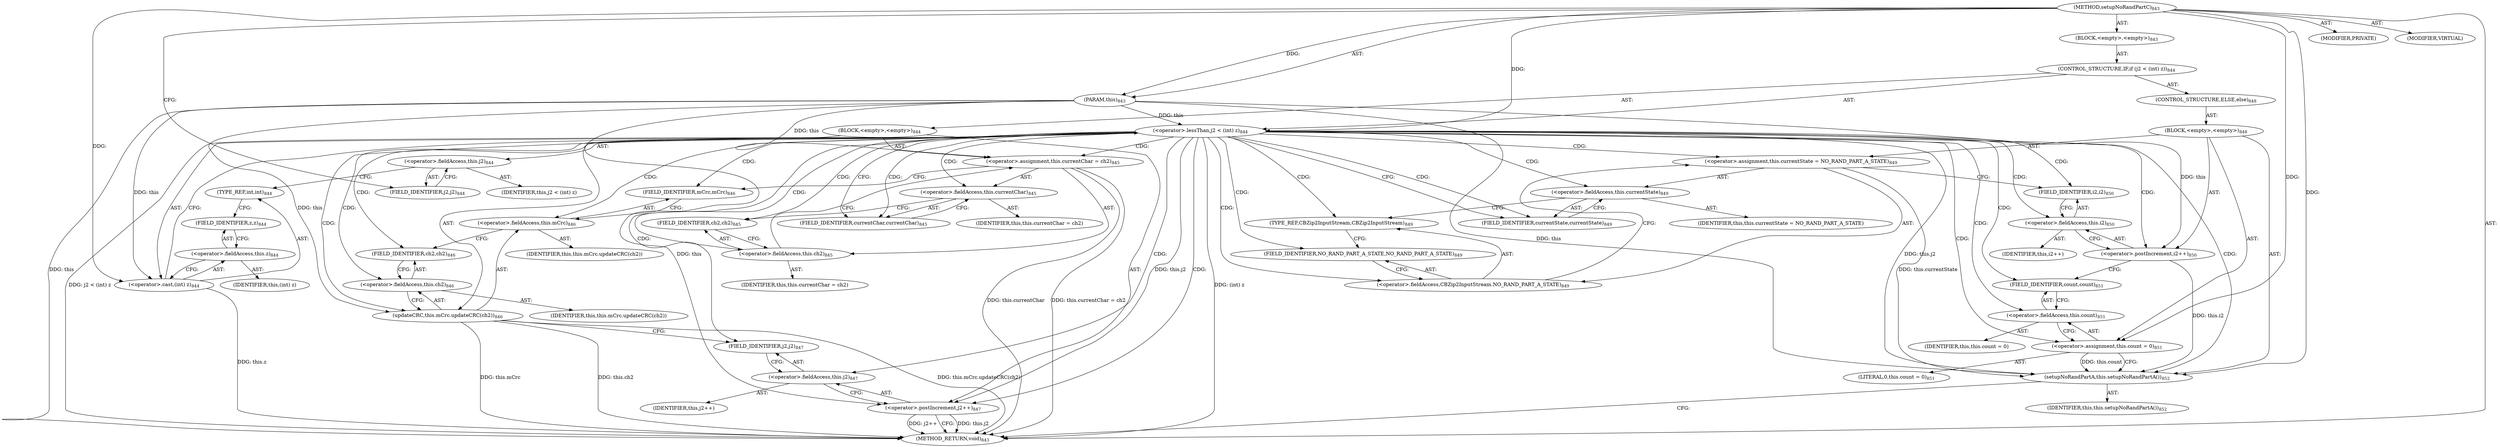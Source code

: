 digraph "setupNoRandPartC" {  
"111669149726" [label = <(METHOD,setupNoRandPartC)<SUB>843</SUB>> ]
"115964117009" [label = <(PARAM,this)<SUB>843</SUB>> ]
"25769803926" [label = <(BLOCK,&lt;empty&gt;,&lt;empty&gt;)<SUB>843</SUB>> ]
"47244640373" [label = <(CONTROL_STRUCTURE,IF,if (j2 &lt; (int) z))<SUB>844</SUB>> ]
"30064772061" [label = <(&lt;operator&gt;.lessThan,j2 &lt; (int) z)<SUB>844</SUB>> ]
"30064772062" [label = <(&lt;operator&gt;.fieldAccess,this.j2)<SUB>844</SUB>> ]
"68719477486" [label = <(IDENTIFIER,this,j2 &lt; (int) z)> ]
"55834575118" [label = <(FIELD_IDENTIFIER,j2,j2)<SUB>844</SUB>> ]
"30064772063" [label = <(&lt;operator&gt;.cast,(int) z)<SUB>844</SUB>> ]
"180388626465" [label = <(TYPE_REF,int,int)<SUB>844</SUB>> ]
"30064772064" [label = <(&lt;operator&gt;.fieldAccess,this.z)<SUB>844</SUB>> ]
"68719477487" [label = <(IDENTIFIER,this,(int) z)> ]
"55834575119" [label = <(FIELD_IDENTIFIER,z,z)<SUB>844</SUB>> ]
"25769803927" [label = <(BLOCK,&lt;empty&gt;,&lt;empty&gt;)<SUB>844</SUB>> ]
"30064772065" [label = <(&lt;operator&gt;.assignment,this.currentChar = ch2)<SUB>845</SUB>> ]
"30064772066" [label = <(&lt;operator&gt;.fieldAccess,this.currentChar)<SUB>845</SUB>> ]
"68719477488" [label = <(IDENTIFIER,this,this.currentChar = ch2)> ]
"55834575120" [label = <(FIELD_IDENTIFIER,currentChar,currentChar)<SUB>845</SUB>> ]
"30064772067" [label = <(&lt;operator&gt;.fieldAccess,this.ch2)<SUB>845</SUB>> ]
"68719477489" [label = <(IDENTIFIER,this,this.currentChar = ch2)> ]
"55834575121" [label = <(FIELD_IDENTIFIER,ch2,ch2)<SUB>845</SUB>> ]
"30064772068" [label = <(updateCRC,this.mCrc.updateCRC(ch2))<SUB>846</SUB>> ]
"30064772069" [label = <(&lt;operator&gt;.fieldAccess,this.mCrc)<SUB>846</SUB>> ]
"68719477490" [label = <(IDENTIFIER,this,this.mCrc.updateCRC(ch2))> ]
"55834575122" [label = <(FIELD_IDENTIFIER,mCrc,mCrc)<SUB>846</SUB>> ]
"30064772070" [label = <(&lt;operator&gt;.fieldAccess,this.ch2)<SUB>846</SUB>> ]
"68719477491" [label = <(IDENTIFIER,this,this.mCrc.updateCRC(ch2))> ]
"55834575123" [label = <(FIELD_IDENTIFIER,ch2,ch2)<SUB>846</SUB>> ]
"30064772071" [label = <(&lt;operator&gt;.postIncrement,j2++)<SUB>847</SUB>> ]
"30064772072" [label = <(&lt;operator&gt;.fieldAccess,this.j2)<SUB>847</SUB>> ]
"68719477492" [label = <(IDENTIFIER,this,j2++)> ]
"55834575124" [label = <(FIELD_IDENTIFIER,j2,j2)<SUB>847</SUB>> ]
"47244640374" [label = <(CONTROL_STRUCTURE,ELSE,else)<SUB>848</SUB>> ]
"25769803928" [label = <(BLOCK,&lt;empty&gt;,&lt;empty&gt;)<SUB>848</SUB>> ]
"30064772073" [label = <(&lt;operator&gt;.assignment,this.currentState = NO_RAND_PART_A_STATE)<SUB>849</SUB>> ]
"30064772074" [label = <(&lt;operator&gt;.fieldAccess,this.currentState)<SUB>849</SUB>> ]
"68719477493" [label = <(IDENTIFIER,this,this.currentState = NO_RAND_PART_A_STATE)> ]
"55834575125" [label = <(FIELD_IDENTIFIER,currentState,currentState)<SUB>849</SUB>> ]
"30064772075" [label = <(&lt;operator&gt;.fieldAccess,CBZip2InputStream.NO_RAND_PART_A_STATE)<SUB>849</SUB>> ]
"180388626466" [label = <(TYPE_REF,CBZip2InputStream,CBZip2InputStream)<SUB>849</SUB>> ]
"55834575126" [label = <(FIELD_IDENTIFIER,NO_RAND_PART_A_STATE,NO_RAND_PART_A_STATE)<SUB>849</SUB>> ]
"30064772076" [label = <(&lt;operator&gt;.postIncrement,i2++)<SUB>850</SUB>> ]
"30064772077" [label = <(&lt;operator&gt;.fieldAccess,this.i2)<SUB>850</SUB>> ]
"68719477494" [label = <(IDENTIFIER,this,i2++)> ]
"55834575127" [label = <(FIELD_IDENTIFIER,i2,i2)<SUB>850</SUB>> ]
"30064772078" [label = <(&lt;operator&gt;.assignment,this.count = 0)<SUB>851</SUB>> ]
"30064772079" [label = <(&lt;operator&gt;.fieldAccess,this.count)<SUB>851</SUB>> ]
"68719477495" [label = <(IDENTIFIER,this,this.count = 0)> ]
"55834575128" [label = <(FIELD_IDENTIFIER,count,count)<SUB>851</SUB>> ]
"90194313436" [label = <(LITERAL,0,this.count = 0)<SUB>851</SUB>> ]
"30064772080" [label = <(setupNoRandPartA,this.setupNoRandPartA())<SUB>852</SUB>> ]
"68719476797" [label = <(IDENTIFIER,this,this.setupNoRandPartA())<SUB>852</SUB>> ]
"133143986278" [label = <(MODIFIER,PRIVATE)> ]
"133143986279" [label = <(MODIFIER,VIRTUAL)> ]
"128849018910" [label = <(METHOD_RETURN,void)<SUB>843</SUB>> ]
  "111669149726" -> "115964117009"  [ label = "AST: "] 
  "111669149726" -> "25769803926"  [ label = "AST: "] 
  "111669149726" -> "133143986278"  [ label = "AST: "] 
  "111669149726" -> "133143986279"  [ label = "AST: "] 
  "111669149726" -> "128849018910"  [ label = "AST: "] 
  "25769803926" -> "47244640373"  [ label = "AST: "] 
  "47244640373" -> "30064772061"  [ label = "AST: "] 
  "47244640373" -> "25769803927"  [ label = "AST: "] 
  "47244640373" -> "47244640374"  [ label = "AST: "] 
  "30064772061" -> "30064772062"  [ label = "AST: "] 
  "30064772061" -> "30064772063"  [ label = "AST: "] 
  "30064772062" -> "68719477486"  [ label = "AST: "] 
  "30064772062" -> "55834575118"  [ label = "AST: "] 
  "30064772063" -> "180388626465"  [ label = "AST: "] 
  "30064772063" -> "30064772064"  [ label = "AST: "] 
  "30064772064" -> "68719477487"  [ label = "AST: "] 
  "30064772064" -> "55834575119"  [ label = "AST: "] 
  "25769803927" -> "30064772065"  [ label = "AST: "] 
  "25769803927" -> "30064772068"  [ label = "AST: "] 
  "25769803927" -> "30064772071"  [ label = "AST: "] 
  "30064772065" -> "30064772066"  [ label = "AST: "] 
  "30064772065" -> "30064772067"  [ label = "AST: "] 
  "30064772066" -> "68719477488"  [ label = "AST: "] 
  "30064772066" -> "55834575120"  [ label = "AST: "] 
  "30064772067" -> "68719477489"  [ label = "AST: "] 
  "30064772067" -> "55834575121"  [ label = "AST: "] 
  "30064772068" -> "30064772069"  [ label = "AST: "] 
  "30064772068" -> "30064772070"  [ label = "AST: "] 
  "30064772069" -> "68719477490"  [ label = "AST: "] 
  "30064772069" -> "55834575122"  [ label = "AST: "] 
  "30064772070" -> "68719477491"  [ label = "AST: "] 
  "30064772070" -> "55834575123"  [ label = "AST: "] 
  "30064772071" -> "30064772072"  [ label = "AST: "] 
  "30064772072" -> "68719477492"  [ label = "AST: "] 
  "30064772072" -> "55834575124"  [ label = "AST: "] 
  "47244640374" -> "25769803928"  [ label = "AST: "] 
  "25769803928" -> "30064772073"  [ label = "AST: "] 
  "25769803928" -> "30064772076"  [ label = "AST: "] 
  "25769803928" -> "30064772078"  [ label = "AST: "] 
  "25769803928" -> "30064772080"  [ label = "AST: "] 
  "30064772073" -> "30064772074"  [ label = "AST: "] 
  "30064772073" -> "30064772075"  [ label = "AST: "] 
  "30064772074" -> "68719477493"  [ label = "AST: "] 
  "30064772074" -> "55834575125"  [ label = "AST: "] 
  "30064772075" -> "180388626466"  [ label = "AST: "] 
  "30064772075" -> "55834575126"  [ label = "AST: "] 
  "30064772076" -> "30064772077"  [ label = "AST: "] 
  "30064772077" -> "68719477494"  [ label = "AST: "] 
  "30064772077" -> "55834575127"  [ label = "AST: "] 
  "30064772078" -> "30064772079"  [ label = "AST: "] 
  "30064772078" -> "90194313436"  [ label = "AST: "] 
  "30064772079" -> "68719477495"  [ label = "AST: "] 
  "30064772079" -> "55834575128"  [ label = "AST: "] 
  "30064772080" -> "68719476797"  [ label = "AST: "] 
  "30064772061" -> "55834575120"  [ label = "CFG: "] 
  "30064772061" -> "55834575125"  [ label = "CFG: "] 
  "30064772062" -> "180388626465"  [ label = "CFG: "] 
  "30064772063" -> "30064772061"  [ label = "CFG: "] 
  "30064772065" -> "55834575122"  [ label = "CFG: "] 
  "30064772068" -> "55834575124"  [ label = "CFG: "] 
  "30064772071" -> "128849018910"  [ label = "CFG: "] 
  "55834575118" -> "30064772062"  [ label = "CFG: "] 
  "180388626465" -> "55834575119"  [ label = "CFG: "] 
  "30064772064" -> "30064772063"  [ label = "CFG: "] 
  "30064772066" -> "55834575121"  [ label = "CFG: "] 
  "30064772067" -> "30064772065"  [ label = "CFG: "] 
  "30064772069" -> "55834575123"  [ label = "CFG: "] 
  "30064772070" -> "30064772068"  [ label = "CFG: "] 
  "30064772072" -> "30064772071"  [ label = "CFG: "] 
  "30064772073" -> "55834575127"  [ label = "CFG: "] 
  "30064772076" -> "55834575128"  [ label = "CFG: "] 
  "30064772078" -> "30064772080"  [ label = "CFG: "] 
  "30064772080" -> "128849018910"  [ label = "CFG: "] 
  "55834575119" -> "30064772064"  [ label = "CFG: "] 
  "55834575120" -> "30064772066"  [ label = "CFG: "] 
  "55834575121" -> "30064772067"  [ label = "CFG: "] 
  "55834575122" -> "30064772069"  [ label = "CFG: "] 
  "55834575123" -> "30064772070"  [ label = "CFG: "] 
  "55834575124" -> "30064772072"  [ label = "CFG: "] 
  "30064772074" -> "180388626466"  [ label = "CFG: "] 
  "30064772075" -> "30064772073"  [ label = "CFG: "] 
  "30064772077" -> "30064772076"  [ label = "CFG: "] 
  "30064772079" -> "30064772078"  [ label = "CFG: "] 
  "55834575125" -> "30064772074"  [ label = "CFG: "] 
  "180388626466" -> "55834575126"  [ label = "CFG: "] 
  "55834575126" -> "30064772075"  [ label = "CFG: "] 
  "55834575127" -> "30064772077"  [ label = "CFG: "] 
  "55834575128" -> "30064772079"  [ label = "CFG: "] 
  "111669149726" -> "55834575118"  [ label = "CFG: "] 
  "115964117009" -> "128849018910"  [ label = "DDG: this"] 
  "30064772063" -> "128849018910"  [ label = "DDG: this.z"] 
  "30064772061" -> "128849018910"  [ label = "DDG: (int) z"] 
  "30064772061" -> "128849018910"  [ label = "DDG: j2 &lt; (int) z"] 
  "30064772065" -> "128849018910"  [ label = "DDG: this.currentChar"] 
  "30064772065" -> "128849018910"  [ label = "DDG: this.currentChar = ch2"] 
  "30064772068" -> "128849018910"  [ label = "DDG: this.mCrc"] 
  "30064772068" -> "128849018910"  [ label = "DDG: this.ch2"] 
  "30064772068" -> "128849018910"  [ label = "DDG: this.mCrc.updateCRC(ch2)"] 
  "30064772071" -> "128849018910"  [ label = "DDG: this.j2"] 
  "30064772071" -> "128849018910"  [ label = "DDG: j2++"] 
  "111669149726" -> "115964117009"  [ label = "DDG: "] 
  "115964117009" -> "30064772061"  [ label = "DDG: this"] 
  "111669149726" -> "30064772061"  [ label = "DDG: "] 
  "115964117009" -> "30064772065"  [ label = "DDG: this"] 
  "111669149726" -> "30064772063"  [ label = "DDG: "] 
  "115964117009" -> "30064772063"  [ label = "DDG: this"] 
  "115964117009" -> "30064772068"  [ label = "DDG: this"] 
  "115964117009" -> "30064772071"  [ label = "DDG: this"] 
  "30064772061" -> "30064772071"  [ label = "DDG: this.j2"] 
  "111669149726" -> "30064772078"  [ label = "DDG: "] 
  "115964117009" -> "30064772076"  [ label = "DDG: this"] 
  "115964117009" -> "30064772080"  [ label = "DDG: this"] 
  "30064772061" -> "30064772080"  [ label = "DDG: this.j2"] 
  "30064772073" -> "30064772080"  [ label = "DDG: this.currentState"] 
  "30064772076" -> "30064772080"  [ label = "DDG: this.i2"] 
  "30064772078" -> "30064772080"  [ label = "DDG: this.count"] 
  "111669149726" -> "30064772080"  [ label = "DDG: "] 
  "30064772061" -> "55834575127"  [ label = "CDG: "] 
  "30064772061" -> "55834575128"  [ label = "CDG: "] 
  "30064772061" -> "55834575125"  [ label = "CDG: "] 
  "30064772061" -> "55834575126"  [ label = "CDG: "] 
  "30064772061" -> "30064772069"  [ label = "CDG: "] 
  "30064772061" -> "30064772070"  [ label = "CDG: "] 
  "30064772061" -> "30064772067"  [ label = "CDG: "] 
  "30064772061" -> "30064772068"  [ label = "CDG: "] 
  "30064772061" -> "30064772065"  [ label = "CDG: "] 
  "30064772061" -> "30064772066"  [ label = "CDG: "] 
  "30064772061" -> "180388626466"  [ label = "CDG: "] 
  "30064772061" -> "30064772077"  [ label = "CDG: "] 
  "30064772061" -> "30064772078"  [ label = "CDG: "] 
  "30064772061" -> "30064772075"  [ label = "CDG: "] 
  "30064772061" -> "30064772076"  [ label = "CDG: "] 
  "30064772061" -> "30064772073"  [ label = "CDG: "] 
  "30064772061" -> "30064772074"  [ label = "CDG: "] 
  "30064772061" -> "30064772071"  [ label = "CDG: "] 
  "30064772061" -> "30064772072"  [ label = "CDG: "] 
  "30064772061" -> "30064772079"  [ label = "CDG: "] 
  "30064772061" -> "30064772080"  [ label = "CDG: "] 
  "30064772061" -> "55834575123"  [ label = "CDG: "] 
  "30064772061" -> "55834575124"  [ label = "CDG: "] 
  "30064772061" -> "55834575121"  [ label = "CDG: "] 
  "30064772061" -> "55834575122"  [ label = "CDG: "] 
  "30064772061" -> "55834575120"  [ label = "CDG: "] 
}
